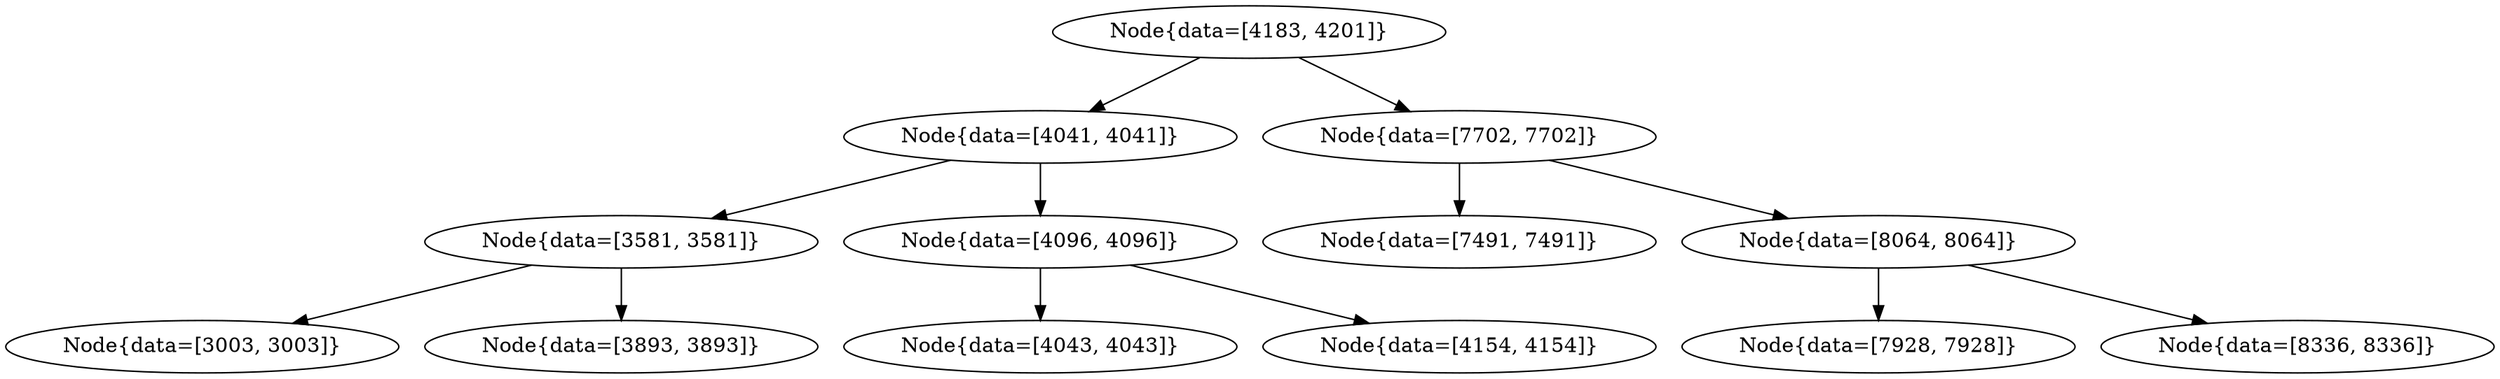 digraph G{
1932195200 [label="Node{data=[4183, 4201]}"]
1932195200 -> 1086271149
1086271149 [label="Node{data=[4041, 4041]}"]
1086271149 -> 1558669624
1558669624 [label="Node{data=[3581, 3581]}"]
1558669624 -> 1449474637
1449474637 [label="Node{data=[3003, 3003]}"]
1558669624 -> 1925661684
1925661684 [label="Node{data=[3893, 3893]}"]
1086271149 -> 1270137159
1270137159 [label="Node{data=[4096, 4096]}"]
1270137159 -> 746446752
746446752 [label="Node{data=[4043, 4043]}"]
1270137159 -> 1404383024
1404383024 [label="Node{data=[4154, 4154]}"]
1932195200 -> 455413329
455413329 [label="Node{data=[7702, 7702]}"]
455413329 -> 1995856523
1995856523 [label="Node{data=[7491, 7491]}"]
455413329 -> 875830058
875830058 [label="Node{data=[8064, 8064]}"]
875830058 -> 1317170739
1317170739 [label="Node{data=[7928, 7928]}"]
875830058 -> 2103879220
2103879220 [label="Node{data=[8336, 8336]}"]
}
